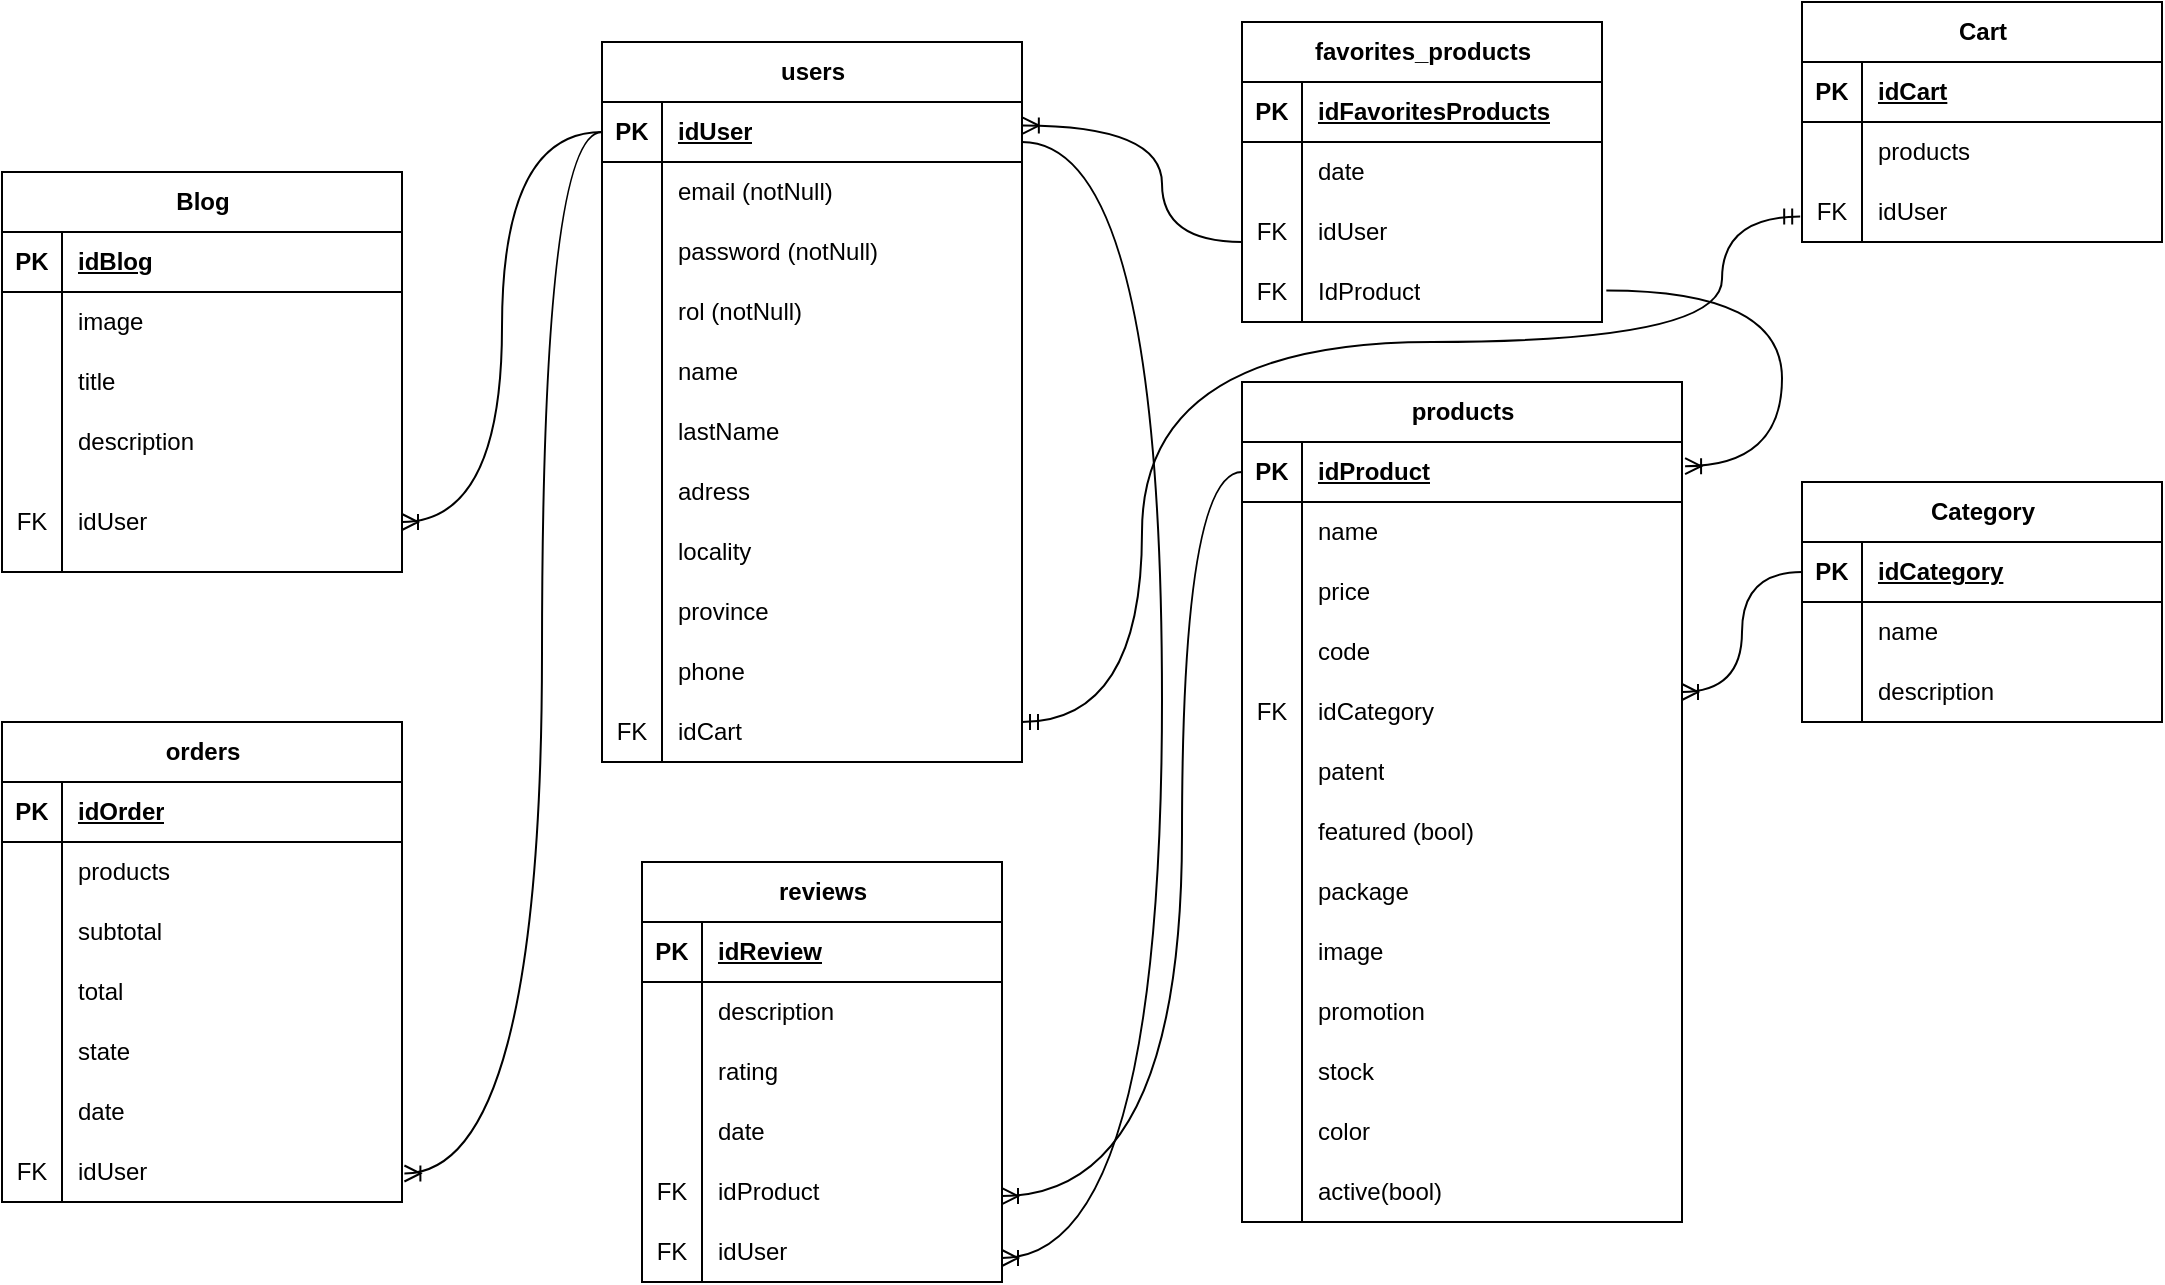 <mxfile version="21.2.8" type="device">
  <diagram id="R2lEEEUBdFMjLlhIrx00" name="Page-1">
    <mxGraphModel dx="2375" dy="655" grid="0" gridSize="10" guides="1" tooltips="1" connect="0" arrows="1" fold="1" page="0" pageScale="1" pageWidth="850" pageHeight="1100" math="0" shadow="0" extFonts="Permanent Marker^https://fonts.googleapis.com/css?family=Permanent+Marker">
      <root>
        <mxCell id="0" />
        <mxCell id="1" parent="0" />
        <mxCell id="l7AukO2hmc3DWArI1GRd-1" value="products" style="shape=table;startSize=30;container=1;collapsible=1;childLayout=tableLayout;fixedRows=1;rowLines=0;fontStyle=1;align=center;resizeLast=1;html=1;" parent="1" vertex="1">
          <mxGeometry x="-200" y="250" width="220" height="420" as="geometry" />
        </mxCell>
        <mxCell id="l7AukO2hmc3DWArI1GRd-2" value="" style="shape=tableRow;horizontal=0;startSize=0;swimlaneHead=0;swimlaneBody=0;fillColor=none;collapsible=0;dropTarget=0;points=[[0,0.5],[1,0.5]];portConstraint=eastwest;top=0;left=0;right=0;bottom=1;" parent="l7AukO2hmc3DWArI1GRd-1" vertex="1">
          <mxGeometry y="30" width="220" height="30" as="geometry" />
        </mxCell>
        <mxCell id="l7AukO2hmc3DWArI1GRd-3" value="PK" style="shape=partialRectangle;connectable=0;fillColor=none;top=0;left=0;bottom=0;right=0;fontStyle=1;overflow=hidden;whiteSpace=wrap;html=1;" parent="l7AukO2hmc3DWArI1GRd-2" vertex="1">
          <mxGeometry width="30" height="30" as="geometry">
            <mxRectangle width="30" height="30" as="alternateBounds" />
          </mxGeometry>
        </mxCell>
        <mxCell id="l7AukO2hmc3DWArI1GRd-4" value="idProduct" style="shape=partialRectangle;connectable=0;fillColor=none;top=0;left=0;bottom=0;right=0;align=left;spacingLeft=6;fontStyle=5;overflow=hidden;whiteSpace=wrap;html=1;" parent="l7AukO2hmc3DWArI1GRd-2" vertex="1">
          <mxGeometry x="30" width="190" height="30" as="geometry">
            <mxRectangle width="190" height="30" as="alternateBounds" />
          </mxGeometry>
        </mxCell>
        <mxCell id="l7AukO2hmc3DWArI1GRd-5" value="" style="shape=tableRow;horizontal=0;startSize=0;swimlaneHead=0;swimlaneBody=0;fillColor=none;collapsible=0;dropTarget=0;points=[[0,0.5],[1,0.5]];portConstraint=eastwest;top=0;left=0;right=0;bottom=0;" parent="l7AukO2hmc3DWArI1GRd-1" vertex="1">
          <mxGeometry y="60" width="220" height="30" as="geometry" />
        </mxCell>
        <mxCell id="l7AukO2hmc3DWArI1GRd-6" value="" style="shape=partialRectangle;connectable=0;fillColor=none;top=0;left=0;bottom=0;right=0;editable=1;overflow=hidden;whiteSpace=wrap;html=1;" parent="l7AukO2hmc3DWArI1GRd-5" vertex="1">
          <mxGeometry width="30" height="30" as="geometry">
            <mxRectangle width="30" height="30" as="alternateBounds" />
          </mxGeometry>
        </mxCell>
        <mxCell id="l7AukO2hmc3DWArI1GRd-7" value="name" style="shape=partialRectangle;connectable=0;fillColor=none;top=0;left=0;bottom=0;right=0;align=left;spacingLeft=6;overflow=hidden;whiteSpace=wrap;html=1;" parent="l7AukO2hmc3DWArI1GRd-5" vertex="1">
          <mxGeometry x="30" width="190" height="30" as="geometry">
            <mxRectangle width="190" height="30" as="alternateBounds" />
          </mxGeometry>
        </mxCell>
        <mxCell id="l7AukO2hmc3DWArI1GRd-8" value="" style="shape=tableRow;horizontal=0;startSize=0;swimlaneHead=0;swimlaneBody=0;fillColor=none;collapsible=0;dropTarget=0;points=[[0,0.5],[1,0.5]];portConstraint=eastwest;top=0;left=0;right=0;bottom=0;" parent="l7AukO2hmc3DWArI1GRd-1" vertex="1">
          <mxGeometry y="90" width="220" height="30" as="geometry" />
        </mxCell>
        <mxCell id="l7AukO2hmc3DWArI1GRd-9" value="" style="shape=partialRectangle;connectable=0;fillColor=none;top=0;left=0;bottom=0;right=0;editable=1;overflow=hidden;whiteSpace=wrap;html=1;" parent="l7AukO2hmc3DWArI1GRd-8" vertex="1">
          <mxGeometry width="30" height="30" as="geometry">
            <mxRectangle width="30" height="30" as="alternateBounds" />
          </mxGeometry>
        </mxCell>
        <mxCell id="l7AukO2hmc3DWArI1GRd-10" value="price" style="shape=partialRectangle;connectable=0;fillColor=none;top=0;left=0;bottom=0;right=0;align=left;spacingLeft=6;overflow=hidden;whiteSpace=wrap;html=1;" parent="l7AukO2hmc3DWArI1GRd-8" vertex="1">
          <mxGeometry x="30" width="190" height="30" as="geometry">
            <mxRectangle width="190" height="30" as="alternateBounds" />
          </mxGeometry>
        </mxCell>
        <mxCell id="l7AukO2hmc3DWArI1GRd-11" value="" style="shape=tableRow;horizontal=0;startSize=0;swimlaneHead=0;swimlaneBody=0;fillColor=none;collapsible=0;dropTarget=0;points=[[0,0.5],[1,0.5]];portConstraint=eastwest;top=0;left=0;right=0;bottom=0;" parent="l7AukO2hmc3DWArI1GRd-1" vertex="1">
          <mxGeometry y="120" width="220" height="30" as="geometry" />
        </mxCell>
        <mxCell id="l7AukO2hmc3DWArI1GRd-12" value="" style="shape=partialRectangle;connectable=0;fillColor=none;top=0;left=0;bottom=0;right=0;editable=1;overflow=hidden;whiteSpace=wrap;html=1;" parent="l7AukO2hmc3DWArI1GRd-11" vertex="1">
          <mxGeometry width="30" height="30" as="geometry">
            <mxRectangle width="30" height="30" as="alternateBounds" />
          </mxGeometry>
        </mxCell>
        <mxCell id="l7AukO2hmc3DWArI1GRd-13" value="code" style="shape=partialRectangle;connectable=0;fillColor=none;top=0;left=0;bottom=0;right=0;align=left;spacingLeft=6;overflow=hidden;whiteSpace=wrap;html=1;" parent="l7AukO2hmc3DWArI1GRd-11" vertex="1">
          <mxGeometry x="30" width="190" height="30" as="geometry">
            <mxRectangle width="190" height="30" as="alternateBounds" />
          </mxGeometry>
        </mxCell>
        <mxCell id="l7AukO2hmc3DWArI1GRd-27" value="" style="shape=tableRow;horizontal=0;startSize=0;swimlaneHead=0;swimlaneBody=0;fillColor=none;collapsible=0;dropTarget=0;points=[[0,0.5],[1,0.5]];portConstraint=eastwest;top=0;left=0;right=0;bottom=0;" parent="l7AukO2hmc3DWArI1GRd-1" vertex="1">
          <mxGeometry y="150" width="220" height="30" as="geometry" />
        </mxCell>
        <mxCell id="l7AukO2hmc3DWArI1GRd-28" value="FK" style="shape=partialRectangle;connectable=0;fillColor=none;top=0;left=0;bottom=0;right=0;editable=1;overflow=hidden;whiteSpace=wrap;html=1;" parent="l7AukO2hmc3DWArI1GRd-27" vertex="1">
          <mxGeometry width="30" height="30" as="geometry">
            <mxRectangle width="30" height="30" as="alternateBounds" />
          </mxGeometry>
        </mxCell>
        <mxCell id="l7AukO2hmc3DWArI1GRd-29" value="idCategory" style="shape=partialRectangle;connectable=0;fillColor=none;top=0;left=0;bottom=0;right=0;align=left;spacingLeft=6;overflow=hidden;whiteSpace=wrap;html=1;" parent="l7AukO2hmc3DWArI1GRd-27" vertex="1">
          <mxGeometry x="30" width="190" height="30" as="geometry">
            <mxRectangle width="190" height="30" as="alternateBounds" />
          </mxGeometry>
        </mxCell>
        <mxCell id="l7AukO2hmc3DWArI1GRd-30" value="" style="shape=tableRow;horizontal=0;startSize=0;swimlaneHead=0;swimlaneBody=0;fillColor=none;collapsible=0;dropTarget=0;points=[[0,0.5],[1,0.5]];portConstraint=eastwest;top=0;left=0;right=0;bottom=0;" parent="l7AukO2hmc3DWArI1GRd-1" vertex="1">
          <mxGeometry y="180" width="220" height="30" as="geometry" />
        </mxCell>
        <mxCell id="l7AukO2hmc3DWArI1GRd-31" value="" style="shape=partialRectangle;connectable=0;fillColor=none;top=0;left=0;bottom=0;right=0;editable=1;overflow=hidden;whiteSpace=wrap;html=1;" parent="l7AukO2hmc3DWArI1GRd-30" vertex="1">
          <mxGeometry width="30" height="30" as="geometry">
            <mxRectangle width="30" height="30" as="alternateBounds" />
          </mxGeometry>
        </mxCell>
        <mxCell id="l7AukO2hmc3DWArI1GRd-32" value="patent" style="shape=partialRectangle;connectable=0;fillColor=none;top=0;left=0;bottom=0;right=0;align=left;spacingLeft=6;overflow=hidden;whiteSpace=wrap;html=1;" parent="l7AukO2hmc3DWArI1GRd-30" vertex="1">
          <mxGeometry x="30" width="190" height="30" as="geometry">
            <mxRectangle width="190" height="30" as="alternateBounds" />
          </mxGeometry>
        </mxCell>
        <mxCell id="l7AukO2hmc3DWArI1GRd-75" value="" style="shape=tableRow;horizontal=0;startSize=0;swimlaneHead=0;swimlaneBody=0;fillColor=none;collapsible=0;dropTarget=0;points=[[0,0.5],[1,0.5]];portConstraint=eastwest;top=0;left=0;right=0;bottom=0;" parent="l7AukO2hmc3DWArI1GRd-1" vertex="1">
          <mxGeometry y="210" width="220" height="30" as="geometry" />
        </mxCell>
        <mxCell id="l7AukO2hmc3DWArI1GRd-76" value="" style="shape=partialRectangle;connectable=0;fillColor=none;top=0;left=0;bottom=0;right=0;editable=1;overflow=hidden;whiteSpace=wrap;html=1;" parent="l7AukO2hmc3DWArI1GRd-75" vertex="1">
          <mxGeometry width="30" height="30" as="geometry">
            <mxRectangle width="30" height="30" as="alternateBounds" />
          </mxGeometry>
        </mxCell>
        <mxCell id="l7AukO2hmc3DWArI1GRd-77" value="featured (bool)" style="shape=partialRectangle;connectable=0;fillColor=none;top=0;left=0;bottom=0;right=0;align=left;spacingLeft=6;overflow=hidden;whiteSpace=wrap;html=1;" parent="l7AukO2hmc3DWArI1GRd-75" vertex="1">
          <mxGeometry x="30" width="190" height="30" as="geometry">
            <mxRectangle width="190" height="30" as="alternateBounds" />
          </mxGeometry>
        </mxCell>
        <mxCell id="l7AukO2hmc3DWArI1GRd-78" value="" style="shape=tableRow;horizontal=0;startSize=0;swimlaneHead=0;swimlaneBody=0;fillColor=none;collapsible=0;dropTarget=0;points=[[0,0.5],[1,0.5]];portConstraint=eastwest;top=0;left=0;right=0;bottom=0;" parent="l7AukO2hmc3DWArI1GRd-1" vertex="1">
          <mxGeometry y="240" width="220" height="30" as="geometry" />
        </mxCell>
        <mxCell id="l7AukO2hmc3DWArI1GRd-79" value="" style="shape=partialRectangle;connectable=0;fillColor=none;top=0;left=0;bottom=0;right=0;editable=1;overflow=hidden;whiteSpace=wrap;html=1;" parent="l7AukO2hmc3DWArI1GRd-78" vertex="1">
          <mxGeometry width="30" height="30" as="geometry">
            <mxRectangle width="30" height="30" as="alternateBounds" />
          </mxGeometry>
        </mxCell>
        <mxCell id="l7AukO2hmc3DWArI1GRd-80" value="package" style="shape=partialRectangle;connectable=0;fillColor=none;top=0;left=0;bottom=0;right=0;align=left;spacingLeft=6;overflow=hidden;whiteSpace=wrap;html=1;" parent="l7AukO2hmc3DWArI1GRd-78" vertex="1">
          <mxGeometry x="30" width="190" height="30" as="geometry">
            <mxRectangle width="190" height="30" as="alternateBounds" />
          </mxGeometry>
        </mxCell>
        <mxCell id="l7AukO2hmc3DWArI1GRd-81" value="" style="shape=tableRow;horizontal=0;startSize=0;swimlaneHead=0;swimlaneBody=0;fillColor=none;collapsible=0;dropTarget=0;points=[[0,0.5],[1,0.5]];portConstraint=eastwest;top=0;left=0;right=0;bottom=0;" parent="l7AukO2hmc3DWArI1GRd-1" vertex="1">
          <mxGeometry y="270" width="220" height="30" as="geometry" />
        </mxCell>
        <mxCell id="l7AukO2hmc3DWArI1GRd-82" value="" style="shape=partialRectangle;connectable=0;fillColor=none;top=0;left=0;bottom=0;right=0;editable=1;overflow=hidden;whiteSpace=wrap;html=1;" parent="l7AukO2hmc3DWArI1GRd-81" vertex="1">
          <mxGeometry width="30" height="30" as="geometry">
            <mxRectangle width="30" height="30" as="alternateBounds" />
          </mxGeometry>
        </mxCell>
        <mxCell id="l7AukO2hmc3DWArI1GRd-83" value="image" style="shape=partialRectangle;connectable=0;fillColor=none;top=0;left=0;bottom=0;right=0;align=left;spacingLeft=6;overflow=hidden;whiteSpace=wrap;html=1;" parent="l7AukO2hmc3DWArI1GRd-81" vertex="1">
          <mxGeometry x="30" width="190" height="30" as="geometry">
            <mxRectangle width="190" height="30" as="alternateBounds" />
          </mxGeometry>
        </mxCell>
        <mxCell id="__cpYwiDBDIL7jEUSUa--1" value="" style="shape=tableRow;horizontal=0;startSize=0;swimlaneHead=0;swimlaneBody=0;fillColor=none;collapsible=0;dropTarget=0;points=[[0,0.5],[1,0.5]];portConstraint=eastwest;top=0;left=0;right=0;bottom=0;" parent="l7AukO2hmc3DWArI1GRd-1" vertex="1">
          <mxGeometry y="300" width="220" height="30" as="geometry" />
        </mxCell>
        <mxCell id="__cpYwiDBDIL7jEUSUa--2" value="" style="shape=partialRectangle;connectable=0;fillColor=none;top=0;left=0;bottom=0;right=0;editable=1;overflow=hidden;whiteSpace=wrap;html=1;" parent="__cpYwiDBDIL7jEUSUa--1" vertex="1">
          <mxGeometry width="30" height="30" as="geometry">
            <mxRectangle width="30" height="30" as="alternateBounds" />
          </mxGeometry>
        </mxCell>
        <mxCell id="__cpYwiDBDIL7jEUSUa--3" value="promotion" style="shape=partialRectangle;connectable=0;fillColor=none;top=0;left=0;bottom=0;right=0;align=left;spacingLeft=6;overflow=hidden;whiteSpace=wrap;html=1;" parent="__cpYwiDBDIL7jEUSUa--1" vertex="1">
          <mxGeometry x="30" width="190" height="30" as="geometry">
            <mxRectangle width="190" height="30" as="alternateBounds" />
          </mxGeometry>
        </mxCell>
        <mxCell id="__cpYwiDBDIL7jEUSUa--32" value="" style="shape=tableRow;horizontal=0;startSize=0;swimlaneHead=0;swimlaneBody=0;fillColor=none;collapsible=0;dropTarget=0;points=[[0,0.5],[1,0.5]];portConstraint=eastwest;top=0;left=0;right=0;bottom=0;" parent="l7AukO2hmc3DWArI1GRd-1" vertex="1">
          <mxGeometry y="330" width="220" height="30" as="geometry" />
        </mxCell>
        <mxCell id="__cpYwiDBDIL7jEUSUa--33" value="" style="shape=partialRectangle;connectable=0;fillColor=none;top=0;left=0;bottom=0;right=0;editable=1;overflow=hidden;whiteSpace=wrap;html=1;" parent="__cpYwiDBDIL7jEUSUa--32" vertex="1">
          <mxGeometry width="30" height="30" as="geometry">
            <mxRectangle width="30" height="30" as="alternateBounds" />
          </mxGeometry>
        </mxCell>
        <mxCell id="__cpYwiDBDIL7jEUSUa--34" value="stock" style="shape=partialRectangle;connectable=0;fillColor=none;top=0;left=0;bottom=0;right=0;align=left;spacingLeft=6;overflow=hidden;whiteSpace=wrap;html=1;" parent="__cpYwiDBDIL7jEUSUa--32" vertex="1">
          <mxGeometry x="30" width="190" height="30" as="geometry">
            <mxRectangle width="190" height="30" as="alternateBounds" />
          </mxGeometry>
        </mxCell>
        <mxCell id="__cpYwiDBDIL7jEUSUa--35" value="" style="shape=tableRow;horizontal=0;startSize=0;swimlaneHead=0;swimlaneBody=0;fillColor=none;collapsible=0;dropTarget=0;points=[[0,0.5],[1,0.5]];portConstraint=eastwest;top=0;left=0;right=0;bottom=0;" parent="l7AukO2hmc3DWArI1GRd-1" vertex="1">
          <mxGeometry y="360" width="220" height="30" as="geometry" />
        </mxCell>
        <mxCell id="__cpYwiDBDIL7jEUSUa--36" value="" style="shape=partialRectangle;connectable=0;fillColor=none;top=0;left=0;bottom=0;right=0;editable=1;overflow=hidden;whiteSpace=wrap;html=1;" parent="__cpYwiDBDIL7jEUSUa--35" vertex="1">
          <mxGeometry width="30" height="30" as="geometry">
            <mxRectangle width="30" height="30" as="alternateBounds" />
          </mxGeometry>
        </mxCell>
        <mxCell id="__cpYwiDBDIL7jEUSUa--37" value="color" style="shape=partialRectangle;connectable=0;fillColor=none;top=0;left=0;bottom=0;right=0;align=left;spacingLeft=6;overflow=hidden;whiteSpace=wrap;html=1;" parent="__cpYwiDBDIL7jEUSUa--35" vertex="1">
          <mxGeometry x="30" width="190" height="30" as="geometry">
            <mxRectangle width="190" height="30" as="alternateBounds" />
          </mxGeometry>
        </mxCell>
        <mxCell id="__cpYwiDBDIL7jEUSUa--78" value="" style="shape=tableRow;horizontal=0;startSize=0;swimlaneHead=0;swimlaneBody=0;fillColor=none;collapsible=0;dropTarget=0;points=[[0,0.5],[1,0.5]];portConstraint=eastwest;top=0;left=0;right=0;bottom=0;" parent="l7AukO2hmc3DWArI1GRd-1" vertex="1">
          <mxGeometry y="390" width="220" height="30" as="geometry" />
        </mxCell>
        <mxCell id="__cpYwiDBDIL7jEUSUa--79" value="" style="shape=partialRectangle;connectable=0;fillColor=none;top=0;left=0;bottom=0;right=0;editable=1;overflow=hidden;whiteSpace=wrap;html=1;" parent="__cpYwiDBDIL7jEUSUa--78" vertex="1">
          <mxGeometry width="30" height="30" as="geometry">
            <mxRectangle width="30" height="30" as="alternateBounds" />
          </mxGeometry>
        </mxCell>
        <mxCell id="__cpYwiDBDIL7jEUSUa--80" value="active(bool)" style="shape=partialRectangle;connectable=0;fillColor=none;top=0;left=0;bottom=0;right=0;align=left;spacingLeft=6;overflow=hidden;whiteSpace=wrap;html=1;" parent="__cpYwiDBDIL7jEUSUa--78" vertex="1">
          <mxGeometry x="30" width="190" height="30" as="geometry">
            <mxRectangle width="190" height="30" as="alternateBounds" />
          </mxGeometry>
        </mxCell>
        <mxCell id="l7AukO2hmc3DWArI1GRd-33" value="users" style="shape=table;startSize=30;container=1;collapsible=1;childLayout=tableLayout;fixedRows=1;rowLines=0;fontStyle=1;align=center;resizeLast=1;html=1;" parent="1" vertex="1">
          <mxGeometry x="-520" y="80" width="210" height="360" as="geometry" />
        </mxCell>
        <mxCell id="l7AukO2hmc3DWArI1GRd-34" value="" style="shape=tableRow;horizontal=0;startSize=0;swimlaneHead=0;swimlaneBody=0;fillColor=none;collapsible=0;dropTarget=0;points=[[0,0.5],[1,0.5]];portConstraint=eastwest;top=0;left=0;right=0;bottom=1;" parent="l7AukO2hmc3DWArI1GRd-33" vertex="1">
          <mxGeometry y="30" width="210" height="30" as="geometry" />
        </mxCell>
        <mxCell id="l7AukO2hmc3DWArI1GRd-35" value="PK" style="shape=partialRectangle;connectable=0;fillColor=none;top=0;left=0;bottom=0;right=0;fontStyle=1;overflow=hidden;whiteSpace=wrap;html=1;" parent="l7AukO2hmc3DWArI1GRd-34" vertex="1">
          <mxGeometry width="30" height="30" as="geometry">
            <mxRectangle width="30" height="30" as="alternateBounds" />
          </mxGeometry>
        </mxCell>
        <mxCell id="l7AukO2hmc3DWArI1GRd-36" value="idUser" style="shape=partialRectangle;connectable=0;fillColor=none;top=0;left=0;bottom=0;right=0;align=left;spacingLeft=6;fontStyle=5;overflow=hidden;whiteSpace=wrap;html=1;" parent="l7AukO2hmc3DWArI1GRd-34" vertex="1">
          <mxGeometry x="30" width="180" height="30" as="geometry">
            <mxRectangle width="180" height="30" as="alternateBounds" />
          </mxGeometry>
        </mxCell>
        <mxCell id="l7AukO2hmc3DWArI1GRd-37" value="" style="shape=tableRow;horizontal=0;startSize=0;swimlaneHead=0;swimlaneBody=0;fillColor=none;collapsible=0;dropTarget=0;points=[[0,0.5],[1,0.5]];portConstraint=eastwest;top=0;left=0;right=0;bottom=0;" parent="l7AukO2hmc3DWArI1GRd-33" vertex="1">
          <mxGeometry y="60" width="210" height="30" as="geometry" />
        </mxCell>
        <mxCell id="l7AukO2hmc3DWArI1GRd-38" value="" style="shape=partialRectangle;connectable=0;fillColor=none;top=0;left=0;bottom=0;right=0;editable=1;overflow=hidden;whiteSpace=wrap;html=1;" parent="l7AukO2hmc3DWArI1GRd-37" vertex="1">
          <mxGeometry width="30" height="30" as="geometry">
            <mxRectangle width="30" height="30" as="alternateBounds" />
          </mxGeometry>
        </mxCell>
        <mxCell id="l7AukO2hmc3DWArI1GRd-39" value="email (notNull)" style="shape=partialRectangle;connectable=0;fillColor=none;top=0;left=0;bottom=0;right=0;align=left;spacingLeft=6;overflow=hidden;whiteSpace=wrap;html=1;" parent="l7AukO2hmc3DWArI1GRd-37" vertex="1">
          <mxGeometry x="30" width="180" height="30" as="geometry">
            <mxRectangle width="180" height="30" as="alternateBounds" />
          </mxGeometry>
        </mxCell>
        <mxCell id="l7AukO2hmc3DWArI1GRd-40" value="" style="shape=tableRow;horizontal=0;startSize=0;swimlaneHead=0;swimlaneBody=0;fillColor=none;collapsible=0;dropTarget=0;points=[[0,0.5],[1,0.5]];portConstraint=eastwest;top=0;left=0;right=0;bottom=0;" parent="l7AukO2hmc3DWArI1GRd-33" vertex="1">
          <mxGeometry y="90" width="210" height="30" as="geometry" />
        </mxCell>
        <mxCell id="l7AukO2hmc3DWArI1GRd-41" value="" style="shape=partialRectangle;connectable=0;fillColor=none;top=0;left=0;bottom=0;right=0;editable=1;overflow=hidden;whiteSpace=wrap;html=1;" parent="l7AukO2hmc3DWArI1GRd-40" vertex="1">
          <mxGeometry width="30" height="30" as="geometry">
            <mxRectangle width="30" height="30" as="alternateBounds" />
          </mxGeometry>
        </mxCell>
        <mxCell id="l7AukO2hmc3DWArI1GRd-42" value="password (notNull)" style="shape=partialRectangle;connectable=0;fillColor=none;top=0;left=0;bottom=0;right=0;align=left;spacingLeft=6;overflow=hidden;whiteSpace=wrap;html=1;" parent="l7AukO2hmc3DWArI1GRd-40" vertex="1">
          <mxGeometry x="30" width="180" height="30" as="geometry">
            <mxRectangle width="180" height="30" as="alternateBounds" />
          </mxGeometry>
        </mxCell>
        <mxCell id="l7AukO2hmc3DWArI1GRd-43" value="" style="shape=tableRow;horizontal=0;startSize=0;swimlaneHead=0;swimlaneBody=0;fillColor=none;collapsible=0;dropTarget=0;points=[[0,0.5],[1,0.5]];portConstraint=eastwest;top=0;left=0;right=0;bottom=0;" parent="l7AukO2hmc3DWArI1GRd-33" vertex="1">
          <mxGeometry y="120" width="210" height="30" as="geometry" />
        </mxCell>
        <mxCell id="l7AukO2hmc3DWArI1GRd-44" value="" style="shape=partialRectangle;connectable=0;fillColor=none;top=0;left=0;bottom=0;right=0;editable=1;overflow=hidden;whiteSpace=wrap;html=1;" parent="l7AukO2hmc3DWArI1GRd-43" vertex="1">
          <mxGeometry width="30" height="30" as="geometry">
            <mxRectangle width="30" height="30" as="alternateBounds" />
          </mxGeometry>
        </mxCell>
        <mxCell id="l7AukO2hmc3DWArI1GRd-45" value="rol (notNull)" style="shape=partialRectangle;connectable=0;fillColor=none;top=0;left=0;bottom=0;right=0;align=left;spacingLeft=6;overflow=hidden;whiteSpace=wrap;html=1;" parent="l7AukO2hmc3DWArI1GRd-43" vertex="1">
          <mxGeometry x="30" width="180" height="30" as="geometry">
            <mxRectangle width="180" height="30" as="alternateBounds" />
          </mxGeometry>
        </mxCell>
        <mxCell id="SijIeiXXC8a-HPH88K1i-1" value="" style="shape=tableRow;horizontal=0;startSize=0;swimlaneHead=0;swimlaneBody=0;fillColor=none;collapsible=0;dropTarget=0;points=[[0,0.5],[1,0.5]];portConstraint=eastwest;top=0;left=0;right=0;bottom=0;" parent="l7AukO2hmc3DWArI1GRd-33" vertex="1">
          <mxGeometry y="150" width="210" height="30" as="geometry" />
        </mxCell>
        <mxCell id="SijIeiXXC8a-HPH88K1i-2" value="" style="shape=partialRectangle;connectable=0;fillColor=none;top=0;left=0;bottom=0;right=0;editable=1;overflow=hidden;whiteSpace=wrap;html=1;" parent="SijIeiXXC8a-HPH88K1i-1" vertex="1">
          <mxGeometry width="30" height="30" as="geometry">
            <mxRectangle width="30" height="30" as="alternateBounds" />
          </mxGeometry>
        </mxCell>
        <mxCell id="SijIeiXXC8a-HPH88K1i-3" value="name" style="shape=partialRectangle;connectable=0;fillColor=none;top=0;left=0;bottom=0;right=0;align=left;spacingLeft=6;overflow=hidden;whiteSpace=wrap;html=1;" parent="SijIeiXXC8a-HPH88K1i-1" vertex="1">
          <mxGeometry x="30" width="180" height="30" as="geometry">
            <mxRectangle width="180" height="30" as="alternateBounds" />
          </mxGeometry>
        </mxCell>
        <mxCell id="SijIeiXXC8a-HPH88K1i-4" value="" style="shape=tableRow;horizontal=0;startSize=0;swimlaneHead=0;swimlaneBody=0;fillColor=none;collapsible=0;dropTarget=0;points=[[0,0.5],[1,0.5]];portConstraint=eastwest;top=0;left=0;right=0;bottom=0;" parent="l7AukO2hmc3DWArI1GRd-33" vertex="1">
          <mxGeometry y="180" width="210" height="30" as="geometry" />
        </mxCell>
        <mxCell id="SijIeiXXC8a-HPH88K1i-5" value="" style="shape=partialRectangle;connectable=0;fillColor=none;top=0;left=0;bottom=0;right=0;editable=1;overflow=hidden;whiteSpace=wrap;html=1;" parent="SijIeiXXC8a-HPH88K1i-4" vertex="1">
          <mxGeometry width="30" height="30" as="geometry">
            <mxRectangle width="30" height="30" as="alternateBounds" />
          </mxGeometry>
        </mxCell>
        <mxCell id="SijIeiXXC8a-HPH88K1i-6" value="lastName" style="shape=partialRectangle;connectable=0;fillColor=none;top=0;left=0;bottom=0;right=0;align=left;spacingLeft=6;overflow=hidden;whiteSpace=wrap;html=1;" parent="SijIeiXXC8a-HPH88K1i-4" vertex="1">
          <mxGeometry x="30" width="180" height="30" as="geometry">
            <mxRectangle width="180" height="30" as="alternateBounds" />
          </mxGeometry>
        </mxCell>
        <mxCell id="SijIeiXXC8a-HPH88K1i-26" value="" style="shape=tableRow;horizontal=0;startSize=0;swimlaneHead=0;swimlaneBody=0;fillColor=none;collapsible=0;dropTarget=0;points=[[0,0.5],[1,0.5]];portConstraint=eastwest;top=0;left=0;right=0;bottom=0;" parent="l7AukO2hmc3DWArI1GRd-33" vertex="1">
          <mxGeometry y="210" width="210" height="30" as="geometry" />
        </mxCell>
        <mxCell id="SijIeiXXC8a-HPH88K1i-27" value="" style="shape=partialRectangle;connectable=0;fillColor=none;top=0;left=0;bottom=0;right=0;editable=1;overflow=hidden;whiteSpace=wrap;html=1;" parent="SijIeiXXC8a-HPH88K1i-26" vertex="1">
          <mxGeometry width="30" height="30" as="geometry">
            <mxRectangle width="30" height="30" as="alternateBounds" />
          </mxGeometry>
        </mxCell>
        <mxCell id="SijIeiXXC8a-HPH88K1i-28" value="adress" style="shape=partialRectangle;connectable=0;fillColor=none;top=0;left=0;bottom=0;right=0;align=left;spacingLeft=6;overflow=hidden;whiteSpace=wrap;html=1;" parent="SijIeiXXC8a-HPH88K1i-26" vertex="1">
          <mxGeometry x="30" width="180" height="30" as="geometry">
            <mxRectangle width="180" height="30" as="alternateBounds" />
          </mxGeometry>
        </mxCell>
        <mxCell id="SijIeiXXC8a-HPH88K1i-29" value="" style="shape=tableRow;horizontal=0;startSize=0;swimlaneHead=0;swimlaneBody=0;fillColor=none;collapsible=0;dropTarget=0;points=[[0,0.5],[1,0.5]];portConstraint=eastwest;top=0;left=0;right=0;bottom=0;" parent="l7AukO2hmc3DWArI1GRd-33" vertex="1">
          <mxGeometry y="240" width="210" height="30" as="geometry" />
        </mxCell>
        <mxCell id="SijIeiXXC8a-HPH88K1i-30" value="" style="shape=partialRectangle;connectable=0;fillColor=none;top=0;left=0;bottom=0;right=0;editable=1;overflow=hidden;whiteSpace=wrap;html=1;" parent="SijIeiXXC8a-HPH88K1i-29" vertex="1">
          <mxGeometry width="30" height="30" as="geometry">
            <mxRectangle width="30" height="30" as="alternateBounds" />
          </mxGeometry>
        </mxCell>
        <mxCell id="SijIeiXXC8a-HPH88K1i-31" value="locality" style="shape=partialRectangle;connectable=0;fillColor=none;top=0;left=0;bottom=0;right=0;align=left;spacingLeft=6;overflow=hidden;whiteSpace=wrap;html=1;" parent="SijIeiXXC8a-HPH88K1i-29" vertex="1">
          <mxGeometry x="30" width="180" height="30" as="geometry">
            <mxRectangle width="180" height="30" as="alternateBounds" />
          </mxGeometry>
        </mxCell>
        <mxCell id="SijIeiXXC8a-HPH88K1i-53" value="" style="shape=tableRow;horizontal=0;startSize=0;swimlaneHead=0;swimlaneBody=0;fillColor=none;collapsible=0;dropTarget=0;points=[[0,0.5],[1,0.5]];portConstraint=eastwest;top=0;left=0;right=0;bottom=0;" parent="l7AukO2hmc3DWArI1GRd-33" vertex="1">
          <mxGeometry y="270" width="210" height="30" as="geometry" />
        </mxCell>
        <mxCell id="SijIeiXXC8a-HPH88K1i-54" value="" style="shape=partialRectangle;connectable=0;fillColor=none;top=0;left=0;bottom=0;right=0;editable=1;overflow=hidden;whiteSpace=wrap;html=1;" parent="SijIeiXXC8a-HPH88K1i-53" vertex="1">
          <mxGeometry width="30" height="30" as="geometry">
            <mxRectangle width="30" height="30" as="alternateBounds" />
          </mxGeometry>
        </mxCell>
        <mxCell id="SijIeiXXC8a-HPH88K1i-55" value="province" style="shape=partialRectangle;connectable=0;fillColor=none;top=0;left=0;bottom=0;right=0;align=left;spacingLeft=6;overflow=hidden;whiteSpace=wrap;html=1;" parent="SijIeiXXC8a-HPH88K1i-53" vertex="1">
          <mxGeometry x="30" width="180" height="30" as="geometry">
            <mxRectangle width="180" height="30" as="alternateBounds" />
          </mxGeometry>
        </mxCell>
        <mxCell id="SijIeiXXC8a-HPH88K1i-56" value="" style="shape=tableRow;horizontal=0;startSize=0;swimlaneHead=0;swimlaneBody=0;fillColor=none;collapsible=0;dropTarget=0;points=[[0,0.5],[1,0.5]];portConstraint=eastwest;top=0;left=0;right=0;bottom=0;" parent="l7AukO2hmc3DWArI1GRd-33" vertex="1">
          <mxGeometry y="300" width="210" height="30" as="geometry" />
        </mxCell>
        <mxCell id="SijIeiXXC8a-HPH88K1i-57" value="" style="shape=partialRectangle;connectable=0;fillColor=none;top=0;left=0;bottom=0;right=0;editable=1;overflow=hidden;whiteSpace=wrap;html=1;" parent="SijIeiXXC8a-HPH88K1i-56" vertex="1">
          <mxGeometry width="30" height="30" as="geometry">
            <mxRectangle width="30" height="30" as="alternateBounds" />
          </mxGeometry>
        </mxCell>
        <mxCell id="SijIeiXXC8a-HPH88K1i-58" value="phone" style="shape=partialRectangle;connectable=0;fillColor=none;top=0;left=0;bottom=0;right=0;align=left;spacingLeft=6;overflow=hidden;whiteSpace=wrap;html=1;" parent="SijIeiXXC8a-HPH88K1i-56" vertex="1">
          <mxGeometry x="30" width="180" height="30" as="geometry">
            <mxRectangle width="180" height="30" as="alternateBounds" />
          </mxGeometry>
        </mxCell>
        <mxCell id="QlhWREEPRnd1zQnITJeM-90" value="" style="shape=tableRow;horizontal=0;startSize=0;swimlaneHead=0;swimlaneBody=0;fillColor=none;collapsible=0;dropTarget=0;points=[[0,0.5],[1,0.5]];portConstraint=eastwest;top=0;left=0;right=0;bottom=0;" vertex="1" parent="l7AukO2hmc3DWArI1GRd-33">
          <mxGeometry y="330" width="210" height="30" as="geometry" />
        </mxCell>
        <mxCell id="QlhWREEPRnd1zQnITJeM-91" value="FK" style="shape=partialRectangle;connectable=0;fillColor=none;top=0;left=0;bottom=0;right=0;editable=1;overflow=hidden;whiteSpace=wrap;html=1;" vertex="1" parent="QlhWREEPRnd1zQnITJeM-90">
          <mxGeometry width="30" height="30" as="geometry">
            <mxRectangle width="30" height="30" as="alternateBounds" />
          </mxGeometry>
        </mxCell>
        <mxCell id="QlhWREEPRnd1zQnITJeM-92" value="idCart" style="shape=partialRectangle;connectable=0;fillColor=none;top=0;left=0;bottom=0;right=0;align=left;spacingLeft=6;overflow=hidden;whiteSpace=wrap;html=1;" vertex="1" parent="QlhWREEPRnd1zQnITJeM-90">
          <mxGeometry x="30" width="180" height="30" as="geometry">
            <mxRectangle width="180" height="30" as="alternateBounds" />
          </mxGeometry>
        </mxCell>
        <mxCell id="l7AukO2hmc3DWArI1GRd-59" value="favorites_products" style="shape=table;startSize=30;container=1;collapsible=1;childLayout=tableLayout;fixedRows=1;rowLines=0;fontStyle=1;align=center;resizeLast=1;html=1;" parent="1" vertex="1">
          <mxGeometry x="-200" y="70" width="180.0" height="150" as="geometry" />
        </mxCell>
        <mxCell id="l7AukO2hmc3DWArI1GRd-60" value="" style="shape=tableRow;horizontal=0;startSize=0;swimlaneHead=0;swimlaneBody=0;fillColor=none;collapsible=0;dropTarget=0;points=[[0,0.5],[1,0.5]];portConstraint=eastwest;top=0;left=0;right=0;bottom=1;" parent="l7AukO2hmc3DWArI1GRd-59" vertex="1">
          <mxGeometry y="30" width="180.0" height="30" as="geometry" />
        </mxCell>
        <mxCell id="l7AukO2hmc3DWArI1GRd-61" value="PK" style="shape=partialRectangle;connectable=0;fillColor=none;top=0;left=0;bottom=0;right=0;fontStyle=1;overflow=hidden;whiteSpace=wrap;html=1;" parent="l7AukO2hmc3DWArI1GRd-60" vertex="1">
          <mxGeometry width="30" height="30" as="geometry">
            <mxRectangle width="30" height="30" as="alternateBounds" />
          </mxGeometry>
        </mxCell>
        <mxCell id="l7AukO2hmc3DWArI1GRd-62" value="idFavoritesProducts" style="shape=partialRectangle;connectable=0;fillColor=none;top=0;left=0;bottom=0;right=0;align=left;spacingLeft=6;fontStyle=5;overflow=hidden;whiteSpace=wrap;html=1;" parent="l7AukO2hmc3DWArI1GRd-60" vertex="1">
          <mxGeometry x="30" width="150.0" height="30" as="geometry">
            <mxRectangle width="150.0" height="30" as="alternateBounds" />
          </mxGeometry>
        </mxCell>
        <mxCell id="l7AukO2hmc3DWArI1GRd-63" value="" style="shape=tableRow;horizontal=0;startSize=0;swimlaneHead=0;swimlaneBody=0;fillColor=none;collapsible=0;dropTarget=0;points=[[0,0.5],[1,0.5]];portConstraint=eastwest;top=0;left=0;right=0;bottom=0;" parent="l7AukO2hmc3DWArI1GRd-59" vertex="1">
          <mxGeometry y="60" width="180.0" height="30" as="geometry" />
        </mxCell>
        <mxCell id="l7AukO2hmc3DWArI1GRd-64" value="" style="shape=partialRectangle;connectable=0;fillColor=none;top=0;left=0;bottom=0;right=0;editable=1;overflow=hidden;whiteSpace=wrap;html=1;" parent="l7AukO2hmc3DWArI1GRd-63" vertex="1">
          <mxGeometry width="30" height="30" as="geometry">
            <mxRectangle width="30" height="30" as="alternateBounds" />
          </mxGeometry>
        </mxCell>
        <mxCell id="l7AukO2hmc3DWArI1GRd-65" value="date" style="shape=partialRectangle;connectable=0;fillColor=none;top=0;left=0;bottom=0;right=0;align=left;spacingLeft=6;overflow=hidden;whiteSpace=wrap;html=1;" parent="l7AukO2hmc3DWArI1GRd-63" vertex="1">
          <mxGeometry x="30" width="150.0" height="30" as="geometry">
            <mxRectangle width="150.0" height="30" as="alternateBounds" />
          </mxGeometry>
        </mxCell>
        <mxCell id="l7AukO2hmc3DWArI1GRd-66" value="" style="shape=tableRow;horizontal=0;startSize=0;swimlaneHead=0;swimlaneBody=0;fillColor=none;collapsible=0;dropTarget=0;points=[[0,0.5],[1,0.5]];portConstraint=eastwest;top=0;left=0;right=0;bottom=0;" parent="l7AukO2hmc3DWArI1GRd-59" vertex="1">
          <mxGeometry y="90" width="180.0" height="30" as="geometry" />
        </mxCell>
        <mxCell id="l7AukO2hmc3DWArI1GRd-67" value="FK" style="shape=partialRectangle;connectable=0;fillColor=none;top=0;left=0;bottom=0;right=0;editable=1;overflow=hidden;whiteSpace=wrap;html=1;" parent="l7AukO2hmc3DWArI1GRd-66" vertex="1">
          <mxGeometry width="30" height="30" as="geometry">
            <mxRectangle width="30" height="30" as="alternateBounds" />
          </mxGeometry>
        </mxCell>
        <mxCell id="l7AukO2hmc3DWArI1GRd-68" value="idUser" style="shape=partialRectangle;connectable=0;fillColor=none;top=0;left=0;bottom=0;right=0;align=left;spacingLeft=6;overflow=hidden;whiteSpace=wrap;html=1;" parent="l7AukO2hmc3DWArI1GRd-66" vertex="1">
          <mxGeometry x="30" width="150.0" height="30" as="geometry">
            <mxRectangle width="150.0" height="30" as="alternateBounds" />
          </mxGeometry>
        </mxCell>
        <mxCell id="l7AukO2hmc3DWArI1GRd-69" value="" style="shape=tableRow;horizontal=0;startSize=0;swimlaneHead=0;swimlaneBody=0;fillColor=none;collapsible=0;dropTarget=0;points=[[0,0.5],[1,0.5]];portConstraint=eastwest;top=0;left=0;right=0;bottom=0;" parent="l7AukO2hmc3DWArI1GRd-59" vertex="1">
          <mxGeometry y="120" width="180.0" height="30" as="geometry" />
        </mxCell>
        <mxCell id="l7AukO2hmc3DWArI1GRd-70" value="FK" style="shape=partialRectangle;connectable=0;fillColor=none;top=0;left=0;bottom=0;right=0;editable=1;overflow=hidden;whiteSpace=wrap;html=1;" parent="l7AukO2hmc3DWArI1GRd-69" vertex="1">
          <mxGeometry width="30" height="30" as="geometry">
            <mxRectangle width="30" height="30" as="alternateBounds" />
          </mxGeometry>
        </mxCell>
        <mxCell id="l7AukO2hmc3DWArI1GRd-71" value="IdProduct" style="shape=partialRectangle;connectable=0;fillColor=none;top=0;left=0;bottom=0;right=0;align=left;spacingLeft=6;overflow=hidden;whiteSpace=wrap;html=1;" parent="l7AukO2hmc3DWArI1GRd-69" vertex="1">
          <mxGeometry x="30" width="150.0" height="30" as="geometry">
            <mxRectangle width="150.0" height="30" as="alternateBounds" />
          </mxGeometry>
        </mxCell>
        <mxCell id="l7AukO2hmc3DWArI1GRd-99" value="orders" style="shape=table;startSize=30;container=1;collapsible=1;childLayout=tableLayout;fixedRows=1;rowLines=0;fontStyle=1;align=center;resizeLast=1;html=1;" parent="1" vertex="1">
          <mxGeometry x="-820" y="420" width="200" height="240" as="geometry" />
        </mxCell>
        <mxCell id="l7AukO2hmc3DWArI1GRd-100" value="" style="shape=tableRow;horizontal=0;startSize=0;swimlaneHead=0;swimlaneBody=0;fillColor=none;collapsible=0;dropTarget=0;points=[[0,0.5],[1,0.5]];portConstraint=eastwest;top=0;left=0;right=0;bottom=1;" parent="l7AukO2hmc3DWArI1GRd-99" vertex="1">
          <mxGeometry y="30" width="200" height="30" as="geometry" />
        </mxCell>
        <mxCell id="l7AukO2hmc3DWArI1GRd-101" value="PK" style="shape=partialRectangle;connectable=0;fillColor=none;top=0;left=0;bottom=0;right=0;fontStyle=1;overflow=hidden;whiteSpace=wrap;html=1;" parent="l7AukO2hmc3DWArI1GRd-100" vertex="1">
          <mxGeometry width="30" height="30" as="geometry">
            <mxRectangle width="30" height="30" as="alternateBounds" />
          </mxGeometry>
        </mxCell>
        <mxCell id="l7AukO2hmc3DWArI1GRd-102" value="idOrder" style="shape=partialRectangle;connectable=0;fillColor=none;top=0;left=0;bottom=0;right=0;align=left;spacingLeft=6;fontStyle=5;overflow=hidden;whiteSpace=wrap;html=1;" parent="l7AukO2hmc3DWArI1GRd-100" vertex="1">
          <mxGeometry x="30" width="170" height="30" as="geometry">
            <mxRectangle width="170" height="30" as="alternateBounds" />
          </mxGeometry>
        </mxCell>
        <mxCell id="l7AukO2hmc3DWArI1GRd-103" value="" style="shape=tableRow;horizontal=0;startSize=0;swimlaneHead=0;swimlaneBody=0;fillColor=none;collapsible=0;dropTarget=0;points=[[0,0.5],[1,0.5]];portConstraint=eastwest;top=0;left=0;right=0;bottom=0;" parent="l7AukO2hmc3DWArI1GRd-99" vertex="1">
          <mxGeometry y="60" width="200" height="30" as="geometry" />
        </mxCell>
        <mxCell id="l7AukO2hmc3DWArI1GRd-104" value="" style="shape=partialRectangle;connectable=0;fillColor=none;top=0;left=0;bottom=0;right=0;editable=1;overflow=hidden;whiteSpace=wrap;html=1;" parent="l7AukO2hmc3DWArI1GRd-103" vertex="1">
          <mxGeometry width="30" height="30" as="geometry">
            <mxRectangle width="30" height="30" as="alternateBounds" />
          </mxGeometry>
        </mxCell>
        <mxCell id="l7AukO2hmc3DWArI1GRd-105" value="products" style="shape=partialRectangle;connectable=0;fillColor=none;top=0;left=0;bottom=0;right=0;align=left;spacingLeft=6;overflow=hidden;whiteSpace=wrap;html=1;" parent="l7AukO2hmc3DWArI1GRd-103" vertex="1">
          <mxGeometry x="30" width="170" height="30" as="geometry">
            <mxRectangle width="170" height="30" as="alternateBounds" />
          </mxGeometry>
        </mxCell>
        <mxCell id="l7AukO2hmc3DWArI1GRd-106" value="" style="shape=tableRow;horizontal=0;startSize=0;swimlaneHead=0;swimlaneBody=0;fillColor=none;collapsible=0;dropTarget=0;points=[[0,0.5],[1,0.5]];portConstraint=eastwest;top=0;left=0;right=0;bottom=0;" parent="l7AukO2hmc3DWArI1GRd-99" vertex="1">
          <mxGeometry y="90" width="200" height="30" as="geometry" />
        </mxCell>
        <mxCell id="l7AukO2hmc3DWArI1GRd-107" value="" style="shape=partialRectangle;connectable=0;fillColor=none;top=0;left=0;bottom=0;right=0;editable=1;overflow=hidden;whiteSpace=wrap;html=1;" parent="l7AukO2hmc3DWArI1GRd-106" vertex="1">
          <mxGeometry width="30" height="30" as="geometry">
            <mxRectangle width="30" height="30" as="alternateBounds" />
          </mxGeometry>
        </mxCell>
        <mxCell id="l7AukO2hmc3DWArI1GRd-108" value="subtotal" style="shape=partialRectangle;connectable=0;fillColor=none;top=0;left=0;bottom=0;right=0;align=left;spacingLeft=6;overflow=hidden;whiteSpace=wrap;html=1;" parent="l7AukO2hmc3DWArI1GRd-106" vertex="1">
          <mxGeometry x="30" width="170" height="30" as="geometry">
            <mxRectangle width="170" height="30" as="alternateBounds" />
          </mxGeometry>
        </mxCell>
        <mxCell id="l7AukO2hmc3DWArI1GRd-109" value="" style="shape=tableRow;horizontal=0;startSize=0;swimlaneHead=0;swimlaneBody=0;fillColor=none;collapsible=0;dropTarget=0;points=[[0,0.5],[1,0.5]];portConstraint=eastwest;top=0;left=0;right=0;bottom=0;" parent="l7AukO2hmc3DWArI1GRd-99" vertex="1">
          <mxGeometry y="120" width="200" height="30" as="geometry" />
        </mxCell>
        <mxCell id="l7AukO2hmc3DWArI1GRd-110" value="" style="shape=partialRectangle;connectable=0;fillColor=none;top=0;left=0;bottom=0;right=0;editable=1;overflow=hidden;whiteSpace=wrap;html=1;" parent="l7AukO2hmc3DWArI1GRd-109" vertex="1">
          <mxGeometry width="30" height="30" as="geometry">
            <mxRectangle width="30" height="30" as="alternateBounds" />
          </mxGeometry>
        </mxCell>
        <mxCell id="l7AukO2hmc3DWArI1GRd-111" value="total" style="shape=partialRectangle;connectable=0;fillColor=none;top=0;left=0;bottom=0;right=0;align=left;spacingLeft=6;overflow=hidden;whiteSpace=wrap;html=1;" parent="l7AukO2hmc3DWArI1GRd-109" vertex="1">
          <mxGeometry x="30" width="170" height="30" as="geometry">
            <mxRectangle width="170" height="30" as="alternateBounds" />
          </mxGeometry>
        </mxCell>
        <mxCell id="__cpYwiDBDIL7jEUSUa--38" value="" style="shape=tableRow;horizontal=0;startSize=0;swimlaneHead=0;swimlaneBody=0;fillColor=none;collapsible=0;dropTarget=0;points=[[0,0.5],[1,0.5]];portConstraint=eastwest;top=0;left=0;right=0;bottom=0;" parent="l7AukO2hmc3DWArI1GRd-99" vertex="1">
          <mxGeometry y="150" width="200" height="30" as="geometry" />
        </mxCell>
        <mxCell id="__cpYwiDBDIL7jEUSUa--39" value="" style="shape=partialRectangle;connectable=0;fillColor=none;top=0;left=0;bottom=0;right=0;editable=1;overflow=hidden;whiteSpace=wrap;html=1;" parent="__cpYwiDBDIL7jEUSUa--38" vertex="1">
          <mxGeometry width="30" height="30" as="geometry">
            <mxRectangle width="30" height="30" as="alternateBounds" />
          </mxGeometry>
        </mxCell>
        <mxCell id="__cpYwiDBDIL7jEUSUa--40" value="state" style="shape=partialRectangle;connectable=0;fillColor=none;top=0;left=0;bottom=0;right=0;align=left;spacingLeft=6;overflow=hidden;whiteSpace=wrap;html=1;" parent="__cpYwiDBDIL7jEUSUa--38" vertex="1">
          <mxGeometry x="30" width="170" height="30" as="geometry">
            <mxRectangle width="170" height="30" as="alternateBounds" />
          </mxGeometry>
        </mxCell>
        <mxCell id="__cpYwiDBDIL7jEUSUa--119" value="" style="shape=tableRow;horizontal=0;startSize=0;swimlaneHead=0;swimlaneBody=0;fillColor=none;collapsible=0;dropTarget=0;points=[[0,0.5],[1,0.5]];portConstraint=eastwest;top=0;left=0;right=0;bottom=0;" parent="l7AukO2hmc3DWArI1GRd-99" vertex="1">
          <mxGeometry y="180" width="200" height="30" as="geometry" />
        </mxCell>
        <mxCell id="__cpYwiDBDIL7jEUSUa--120" value="" style="shape=partialRectangle;connectable=0;fillColor=none;top=0;left=0;bottom=0;right=0;editable=1;overflow=hidden;whiteSpace=wrap;html=1;" parent="__cpYwiDBDIL7jEUSUa--119" vertex="1">
          <mxGeometry width="30" height="30" as="geometry">
            <mxRectangle width="30" height="30" as="alternateBounds" />
          </mxGeometry>
        </mxCell>
        <mxCell id="__cpYwiDBDIL7jEUSUa--121" value="date" style="shape=partialRectangle;connectable=0;fillColor=none;top=0;left=0;bottom=0;right=0;align=left;spacingLeft=6;overflow=hidden;whiteSpace=wrap;html=1;" parent="__cpYwiDBDIL7jEUSUa--119" vertex="1">
          <mxGeometry x="30" width="170" height="30" as="geometry">
            <mxRectangle width="170" height="30" as="alternateBounds" />
          </mxGeometry>
        </mxCell>
        <mxCell id="lrJMmrdQlwpp8i7IFfz8-7" value="" style="shape=tableRow;horizontal=0;startSize=0;swimlaneHead=0;swimlaneBody=0;fillColor=none;collapsible=0;dropTarget=0;points=[[0,0.5],[1,0.5]];portConstraint=eastwest;top=0;left=0;right=0;bottom=0;" parent="l7AukO2hmc3DWArI1GRd-99" vertex="1">
          <mxGeometry y="210" width="200" height="30" as="geometry" />
        </mxCell>
        <mxCell id="lrJMmrdQlwpp8i7IFfz8-8" value="FK" style="shape=partialRectangle;connectable=0;fillColor=none;top=0;left=0;bottom=0;right=0;editable=1;overflow=hidden;whiteSpace=wrap;html=1;" parent="lrJMmrdQlwpp8i7IFfz8-7" vertex="1">
          <mxGeometry width="30" height="30" as="geometry">
            <mxRectangle width="30" height="30" as="alternateBounds" />
          </mxGeometry>
        </mxCell>
        <mxCell id="lrJMmrdQlwpp8i7IFfz8-9" value="idUser" style="shape=partialRectangle;connectable=0;fillColor=none;top=0;left=0;bottom=0;right=0;align=left;spacingLeft=6;overflow=hidden;whiteSpace=wrap;html=1;" parent="lrJMmrdQlwpp8i7IFfz8-7" vertex="1">
          <mxGeometry x="30" width="170" height="30" as="geometry">
            <mxRectangle width="170" height="30" as="alternateBounds" />
          </mxGeometry>
        </mxCell>
        <mxCell id="l7AukO2hmc3DWArI1GRd-112" value="reviews" style="shape=table;startSize=30;container=1;collapsible=1;childLayout=tableLayout;fixedRows=1;rowLines=0;fontStyle=1;align=center;resizeLast=1;html=1;" parent="1" vertex="1">
          <mxGeometry x="-500" y="490" width="180" height="210" as="geometry" />
        </mxCell>
        <mxCell id="l7AukO2hmc3DWArI1GRd-113" value="" style="shape=tableRow;horizontal=0;startSize=0;swimlaneHead=0;swimlaneBody=0;fillColor=none;collapsible=0;dropTarget=0;points=[[0,0.5],[1,0.5]];portConstraint=eastwest;top=0;left=0;right=0;bottom=1;" parent="l7AukO2hmc3DWArI1GRd-112" vertex="1">
          <mxGeometry y="30" width="180" height="30" as="geometry" />
        </mxCell>
        <mxCell id="l7AukO2hmc3DWArI1GRd-114" value="PK" style="shape=partialRectangle;connectable=0;fillColor=none;top=0;left=0;bottom=0;right=0;fontStyle=1;overflow=hidden;whiteSpace=wrap;html=1;" parent="l7AukO2hmc3DWArI1GRd-113" vertex="1">
          <mxGeometry width="30" height="30" as="geometry">
            <mxRectangle width="30" height="30" as="alternateBounds" />
          </mxGeometry>
        </mxCell>
        <mxCell id="l7AukO2hmc3DWArI1GRd-115" value="idReview" style="shape=partialRectangle;connectable=0;fillColor=none;top=0;left=0;bottom=0;right=0;align=left;spacingLeft=6;fontStyle=5;overflow=hidden;whiteSpace=wrap;html=1;" parent="l7AukO2hmc3DWArI1GRd-113" vertex="1">
          <mxGeometry x="30" width="150" height="30" as="geometry">
            <mxRectangle width="150" height="30" as="alternateBounds" />
          </mxGeometry>
        </mxCell>
        <mxCell id="l7AukO2hmc3DWArI1GRd-116" value="" style="shape=tableRow;horizontal=0;startSize=0;swimlaneHead=0;swimlaneBody=0;fillColor=none;collapsible=0;dropTarget=0;points=[[0,0.5],[1,0.5]];portConstraint=eastwest;top=0;left=0;right=0;bottom=0;" parent="l7AukO2hmc3DWArI1GRd-112" vertex="1">
          <mxGeometry y="60" width="180" height="30" as="geometry" />
        </mxCell>
        <mxCell id="l7AukO2hmc3DWArI1GRd-117" value="" style="shape=partialRectangle;connectable=0;fillColor=none;top=0;left=0;bottom=0;right=0;editable=1;overflow=hidden;whiteSpace=wrap;html=1;" parent="l7AukO2hmc3DWArI1GRd-116" vertex="1">
          <mxGeometry width="30" height="30" as="geometry">
            <mxRectangle width="30" height="30" as="alternateBounds" />
          </mxGeometry>
        </mxCell>
        <mxCell id="l7AukO2hmc3DWArI1GRd-118" value="description" style="shape=partialRectangle;connectable=0;fillColor=none;top=0;left=0;bottom=0;right=0;align=left;spacingLeft=6;overflow=hidden;whiteSpace=wrap;html=1;" parent="l7AukO2hmc3DWArI1GRd-116" vertex="1">
          <mxGeometry x="30" width="150" height="30" as="geometry">
            <mxRectangle width="150" height="30" as="alternateBounds" />
          </mxGeometry>
        </mxCell>
        <mxCell id="l7AukO2hmc3DWArI1GRd-119" value="" style="shape=tableRow;horizontal=0;startSize=0;swimlaneHead=0;swimlaneBody=0;fillColor=none;collapsible=0;dropTarget=0;points=[[0,0.5],[1,0.5]];portConstraint=eastwest;top=0;left=0;right=0;bottom=0;" parent="l7AukO2hmc3DWArI1GRd-112" vertex="1">
          <mxGeometry y="90" width="180" height="30" as="geometry" />
        </mxCell>
        <mxCell id="l7AukO2hmc3DWArI1GRd-120" value="" style="shape=partialRectangle;connectable=0;fillColor=none;top=0;left=0;bottom=0;right=0;editable=1;overflow=hidden;whiteSpace=wrap;html=1;" parent="l7AukO2hmc3DWArI1GRd-119" vertex="1">
          <mxGeometry width="30" height="30" as="geometry">
            <mxRectangle width="30" height="30" as="alternateBounds" />
          </mxGeometry>
        </mxCell>
        <mxCell id="l7AukO2hmc3DWArI1GRd-121" value="rating" style="shape=partialRectangle;connectable=0;fillColor=none;top=0;left=0;bottom=0;right=0;align=left;spacingLeft=6;overflow=hidden;whiteSpace=wrap;html=1;" parent="l7AukO2hmc3DWArI1GRd-119" vertex="1">
          <mxGeometry x="30" width="150" height="30" as="geometry">
            <mxRectangle width="150" height="30" as="alternateBounds" />
          </mxGeometry>
        </mxCell>
        <mxCell id="l7AukO2hmc3DWArI1GRd-122" value="" style="shape=tableRow;horizontal=0;startSize=0;swimlaneHead=0;swimlaneBody=0;fillColor=none;collapsible=0;dropTarget=0;points=[[0,0.5],[1,0.5]];portConstraint=eastwest;top=0;left=0;right=0;bottom=0;" parent="l7AukO2hmc3DWArI1GRd-112" vertex="1">
          <mxGeometry y="120" width="180" height="30" as="geometry" />
        </mxCell>
        <mxCell id="l7AukO2hmc3DWArI1GRd-123" value="" style="shape=partialRectangle;connectable=0;fillColor=none;top=0;left=0;bottom=0;right=0;editable=1;overflow=hidden;whiteSpace=wrap;html=1;" parent="l7AukO2hmc3DWArI1GRd-122" vertex="1">
          <mxGeometry width="30" height="30" as="geometry">
            <mxRectangle width="30" height="30" as="alternateBounds" />
          </mxGeometry>
        </mxCell>
        <mxCell id="l7AukO2hmc3DWArI1GRd-124" value="date" style="shape=partialRectangle;connectable=0;fillColor=none;top=0;left=0;bottom=0;right=0;align=left;spacingLeft=6;overflow=hidden;whiteSpace=wrap;html=1;" parent="l7AukO2hmc3DWArI1GRd-122" vertex="1">
          <mxGeometry x="30" width="150" height="30" as="geometry">
            <mxRectangle width="150" height="30" as="alternateBounds" />
          </mxGeometry>
        </mxCell>
        <mxCell id="__cpYwiDBDIL7jEUSUa--113" value="" style="shape=tableRow;horizontal=0;startSize=0;swimlaneHead=0;swimlaneBody=0;fillColor=none;collapsible=0;dropTarget=0;points=[[0,0.5],[1,0.5]];portConstraint=eastwest;top=0;left=0;right=0;bottom=0;" parent="l7AukO2hmc3DWArI1GRd-112" vertex="1">
          <mxGeometry y="150" width="180" height="30" as="geometry" />
        </mxCell>
        <mxCell id="__cpYwiDBDIL7jEUSUa--114" value="FK" style="shape=partialRectangle;connectable=0;fillColor=none;top=0;left=0;bottom=0;right=0;editable=1;overflow=hidden;whiteSpace=wrap;html=1;" parent="__cpYwiDBDIL7jEUSUa--113" vertex="1">
          <mxGeometry width="30" height="30" as="geometry">
            <mxRectangle width="30" height="30" as="alternateBounds" />
          </mxGeometry>
        </mxCell>
        <mxCell id="__cpYwiDBDIL7jEUSUa--115" value="idProduct" style="shape=partialRectangle;connectable=0;fillColor=none;top=0;left=0;bottom=0;right=0;align=left;spacingLeft=6;overflow=hidden;whiteSpace=wrap;html=1;" parent="__cpYwiDBDIL7jEUSUa--113" vertex="1">
          <mxGeometry x="30" width="150" height="30" as="geometry">
            <mxRectangle width="150" height="30" as="alternateBounds" />
          </mxGeometry>
        </mxCell>
        <mxCell id="SijIeiXXC8a-HPH88K1i-34" value="" style="shape=tableRow;horizontal=0;startSize=0;swimlaneHead=0;swimlaneBody=0;fillColor=none;collapsible=0;dropTarget=0;points=[[0,0.5],[1,0.5]];portConstraint=eastwest;top=0;left=0;right=0;bottom=0;" parent="l7AukO2hmc3DWArI1GRd-112" vertex="1">
          <mxGeometry y="180" width="180" height="30" as="geometry" />
        </mxCell>
        <mxCell id="SijIeiXXC8a-HPH88K1i-35" value="FK" style="shape=partialRectangle;connectable=0;fillColor=none;top=0;left=0;bottom=0;right=0;editable=1;overflow=hidden;whiteSpace=wrap;html=1;" parent="SijIeiXXC8a-HPH88K1i-34" vertex="1">
          <mxGeometry width="30" height="30" as="geometry">
            <mxRectangle width="30" height="30" as="alternateBounds" />
          </mxGeometry>
        </mxCell>
        <mxCell id="SijIeiXXC8a-HPH88K1i-36" value="idUser" style="shape=partialRectangle;connectable=0;fillColor=none;top=0;left=0;bottom=0;right=0;align=left;spacingLeft=6;overflow=hidden;whiteSpace=wrap;html=1;" parent="SijIeiXXC8a-HPH88K1i-34" vertex="1">
          <mxGeometry x="30" width="150" height="30" as="geometry">
            <mxRectangle width="150" height="30" as="alternateBounds" />
          </mxGeometry>
        </mxCell>
        <mxCell id="EdKqcHuUTcQo_7llxpfl-1" value="Cart" style="shape=table;startSize=30;container=1;collapsible=1;childLayout=tableLayout;fixedRows=1;rowLines=0;fontStyle=1;align=center;resizeLast=1;html=1;" parent="1" vertex="1">
          <mxGeometry x="80" y="60" width="180" height="120" as="geometry" />
        </mxCell>
        <mxCell id="EdKqcHuUTcQo_7llxpfl-2" value="" style="shape=tableRow;horizontal=0;startSize=0;swimlaneHead=0;swimlaneBody=0;fillColor=none;collapsible=0;dropTarget=0;points=[[0,0.5],[1,0.5]];portConstraint=eastwest;top=0;left=0;right=0;bottom=1;" parent="EdKqcHuUTcQo_7llxpfl-1" vertex="1">
          <mxGeometry y="30" width="180" height="30" as="geometry" />
        </mxCell>
        <mxCell id="EdKqcHuUTcQo_7llxpfl-3" value="PK" style="shape=partialRectangle;connectable=0;fillColor=none;top=0;left=0;bottom=0;right=0;fontStyle=1;overflow=hidden;whiteSpace=wrap;html=1;" parent="EdKqcHuUTcQo_7llxpfl-2" vertex="1">
          <mxGeometry width="30" height="30" as="geometry">
            <mxRectangle width="30" height="30" as="alternateBounds" />
          </mxGeometry>
        </mxCell>
        <mxCell id="EdKqcHuUTcQo_7llxpfl-4" value="idCart" style="shape=partialRectangle;connectable=0;fillColor=none;top=0;left=0;bottom=0;right=0;align=left;spacingLeft=6;fontStyle=5;overflow=hidden;whiteSpace=wrap;html=1;" parent="EdKqcHuUTcQo_7llxpfl-2" vertex="1">
          <mxGeometry x="30" width="150" height="30" as="geometry">
            <mxRectangle width="150" height="30" as="alternateBounds" />
          </mxGeometry>
        </mxCell>
        <mxCell id="EdKqcHuUTcQo_7llxpfl-5" value="" style="shape=tableRow;horizontal=0;startSize=0;swimlaneHead=0;swimlaneBody=0;fillColor=none;collapsible=0;dropTarget=0;points=[[0,0.5],[1,0.5]];portConstraint=eastwest;top=0;left=0;right=0;bottom=0;" parent="EdKqcHuUTcQo_7llxpfl-1" vertex="1">
          <mxGeometry y="60" width="180" height="30" as="geometry" />
        </mxCell>
        <mxCell id="EdKqcHuUTcQo_7llxpfl-6" value="" style="shape=partialRectangle;connectable=0;fillColor=none;top=0;left=0;bottom=0;right=0;editable=1;overflow=hidden;whiteSpace=wrap;html=1;" parent="EdKqcHuUTcQo_7llxpfl-5" vertex="1">
          <mxGeometry width="30" height="30" as="geometry">
            <mxRectangle width="30" height="30" as="alternateBounds" />
          </mxGeometry>
        </mxCell>
        <mxCell id="EdKqcHuUTcQo_7llxpfl-7" value="products" style="shape=partialRectangle;connectable=0;fillColor=none;top=0;left=0;bottom=0;right=0;align=left;spacingLeft=6;overflow=hidden;whiteSpace=wrap;html=1;" parent="EdKqcHuUTcQo_7llxpfl-5" vertex="1">
          <mxGeometry x="30" width="150" height="30" as="geometry">
            <mxRectangle width="150" height="30" as="alternateBounds" />
          </mxGeometry>
        </mxCell>
        <mxCell id="lrJMmrdQlwpp8i7IFfz8-1" value="" style="shape=tableRow;horizontal=0;startSize=0;swimlaneHead=0;swimlaneBody=0;fillColor=none;collapsible=0;dropTarget=0;points=[[0,0.5],[1,0.5]];portConstraint=eastwest;top=0;left=0;right=0;bottom=0;" parent="EdKqcHuUTcQo_7llxpfl-1" vertex="1">
          <mxGeometry y="90" width="180" height="30" as="geometry" />
        </mxCell>
        <mxCell id="lrJMmrdQlwpp8i7IFfz8-2" value="FK" style="shape=partialRectangle;connectable=0;fillColor=none;top=0;left=0;bottom=0;right=0;editable=1;overflow=hidden;whiteSpace=wrap;html=1;" parent="lrJMmrdQlwpp8i7IFfz8-1" vertex="1">
          <mxGeometry width="30" height="30" as="geometry">
            <mxRectangle width="30" height="30" as="alternateBounds" />
          </mxGeometry>
        </mxCell>
        <mxCell id="lrJMmrdQlwpp8i7IFfz8-3" value="idUser" style="shape=partialRectangle;connectable=0;fillColor=none;top=0;left=0;bottom=0;right=0;align=left;spacingLeft=6;overflow=hidden;whiteSpace=wrap;html=1;" parent="lrJMmrdQlwpp8i7IFfz8-1" vertex="1">
          <mxGeometry x="30" width="150" height="30" as="geometry">
            <mxRectangle width="150" height="30" as="alternateBounds" />
          </mxGeometry>
        </mxCell>
        <mxCell id="EdKqcHuUTcQo_7llxpfl-14" value="Blog" style="shape=table;startSize=30;container=1;collapsible=1;childLayout=tableLayout;fixedRows=1;rowLines=0;fontStyle=1;align=center;resizeLast=1;html=1;" parent="1" vertex="1">
          <mxGeometry x="-820" y="145" width="200" height="200" as="geometry" />
        </mxCell>
        <mxCell id="EdKqcHuUTcQo_7llxpfl-15" value="" style="shape=tableRow;horizontal=0;startSize=0;swimlaneHead=0;swimlaneBody=0;fillColor=none;collapsible=0;dropTarget=0;points=[[0,0.5],[1,0.5]];portConstraint=eastwest;top=0;left=0;right=0;bottom=1;" parent="EdKqcHuUTcQo_7llxpfl-14" vertex="1">
          <mxGeometry y="30" width="200" height="30" as="geometry" />
        </mxCell>
        <mxCell id="EdKqcHuUTcQo_7llxpfl-16" value="PK" style="shape=partialRectangle;connectable=0;fillColor=none;top=0;left=0;bottom=0;right=0;fontStyle=1;overflow=hidden;whiteSpace=wrap;html=1;" parent="EdKqcHuUTcQo_7llxpfl-15" vertex="1">
          <mxGeometry width="30" height="30" as="geometry">
            <mxRectangle width="30" height="30" as="alternateBounds" />
          </mxGeometry>
        </mxCell>
        <mxCell id="EdKqcHuUTcQo_7llxpfl-17" value="idBlog" style="shape=partialRectangle;connectable=0;fillColor=none;top=0;left=0;bottom=0;right=0;align=left;spacingLeft=6;fontStyle=5;overflow=hidden;whiteSpace=wrap;html=1;" parent="EdKqcHuUTcQo_7llxpfl-15" vertex="1">
          <mxGeometry x="30" width="170" height="30" as="geometry">
            <mxRectangle width="170" height="30" as="alternateBounds" />
          </mxGeometry>
        </mxCell>
        <mxCell id="EdKqcHuUTcQo_7llxpfl-18" value="" style="shape=tableRow;horizontal=0;startSize=0;swimlaneHead=0;swimlaneBody=0;fillColor=none;collapsible=0;dropTarget=0;points=[[0,0.5],[1,0.5]];portConstraint=eastwest;top=0;left=0;right=0;bottom=0;" parent="EdKqcHuUTcQo_7llxpfl-14" vertex="1">
          <mxGeometry y="60" width="200" height="30" as="geometry" />
        </mxCell>
        <mxCell id="EdKqcHuUTcQo_7llxpfl-19" value="" style="shape=partialRectangle;connectable=0;fillColor=none;top=0;left=0;bottom=0;right=0;editable=1;overflow=hidden;whiteSpace=wrap;html=1;" parent="EdKqcHuUTcQo_7llxpfl-18" vertex="1">
          <mxGeometry width="30" height="30" as="geometry">
            <mxRectangle width="30" height="30" as="alternateBounds" />
          </mxGeometry>
        </mxCell>
        <mxCell id="EdKqcHuUTcQo_7llxpfl-20" value="image" style="shape=partialRectangle;connectable=0;fillColor=none;top=0;left=0;bottom=0;right=0;align=left;spacingLeft=6;overflow=hidden;whiteSpace=wrap;html=1;" parent="EdKqcHuUTcQo_7llxpfl-18" vertex="1">
          <mxGeometry x="30" width="170" height="30" as="geometry">
            <mxRectangle width="170" height="30" as="alternateBounds" />
          </mxGeometry>
        </mxCell>
        <mxCell id="EdKqcHuUTcQo_7llxpfl-21" value="" style="shape=tableRow;horizontal=0;startSize=0;swimlaneHead=0;swimlaneBody=0;fillColor=none;collapsible=0;dropTarget=0;points=[[0,0.5],[1,0.5]];portConstraint=eastwest;top=0;left=0;right=0;bottom=0;" parent="EdKqcHuUTcQo_7llxpfl-14" vertex="1">
          <mxGeometry y="90" width="200" height="30" as="geometry" />
        </mxCell>
        <mxCell id="EdKqcHuUTcQo_7llxpfl-22" value="" style="shape=partialRectangle;connectable=0;fillColor=none;top=0;left=0;bottom=0;right=0;editable=1;overflow=hidden;whiteSpace=wrap;html=1;" parent="EdKqcHuUTcQo_7llxpfl-21" vertex="1">
          <mxGeometry width="30" height="30" as="geometry">
            <mxRectangle width="30" height="30" as="alternateBounds" />
          </mxGeometry>
        </mxCell>
        <mxCell id="EdKqcHuUTcQo_7llxpfl-23" value="title" style="shape=partialRectangle;connectable=0;fillColor=none;top=0;left=0;bottom=0;right=0;align=left;spacingLeft=6;overflow=hidden;whiteSpace=wrap;html=1;" parent="EdKqcHuUTcQo_7llxpfl-21" vertex="1">
          <mxGeometry x="30" width="170" height="30" as="geometry">
            <mxRectangle width="170" height="30" as="alternateBounds" />
          </mxGeometry>
        </mxCell>
        <mxCell id="EdKqcHuUTcQo_7llxpfl-24" value="" style="shape=tableRow;horizontal=0;startSize=0;swimlaneHead=0;swimlaneBody=0;fillColor=none;collapsible=0;dropTarget=0;points=[[0,0.5],[1,0.5]];portConstraint=eastwest;top=0;left=0;right=0;bottom=0;" parent="EdKqcHuUTcQo_7llxpfl-14" vertex="1">
          <mxGeometry y="120" width="200" height="30" as="geometry" />
        </mxCell>
        <mxCell id="EdKqcHuUTcQo_7llxpfl-25" value="" style="shape=partialRectangle;connectable=0;fillColor=none;top=0;left=0;bottom=0;right=0;editable=1;overflow=hidden;whiteSpace=wrap;html=1;" parent="EdKqcHuUTcQo_7llxpfl-24" vertex="1">
          <mxGeometry width="30" height="30" as="geometry">
            <mxRectangle width="30" height="30" as="alternateBounds" />
          </mxGeometry>
        </mxCell>
        <mxCell id="EdKqcHuUTcQo_7llxpfl-26" value="description" style="shape=partialRectangle;connectable=0;fillColor=none;top=0;left=0;bottom=0;right=0;align=left;spacingLeft=6;overflow=hidden;whiteSpace=wrap;html=1;" parent="EdKqcHuUTcQo_7llxpfl-24" vertex="1">
          <mxGeometry x="30" width="170" height="30" as="geometry">
            <mxRectangle width="170" height="30" as="alternateBounds" />
          </mxGeometry>
        </mxCell>
        <mxCell id="EdKqcHuUTcQo_7llxpfl-27" value="" style="shape=tableRow;horizontal=0;startSize=0;swimlaneHead=0;swimlaneBody=0;fillColor=none;collapsible=0;dropTarget=0;points=[[0,0.5],[1,0.5]];portConstraint=eastwest;top=0;left=0;right=0;bottom=0;" parent="EdKqcHuUTcQo_7llxpfl-14" vertex="1">
          <mxGeometry y="150" width="200" height="50" as="geometry" />
        </mxCell>
        <mxCell id="EdKqcHuUTcQo_7llxpfl-28" value="FK" style="shape=partialRectangle;connectable=0;fillColor=none;top=0;left=0;bottom=0;right=0;editable=1;overflow=hidden;whiteSpace=wrap;html=1;" parent="EdKqcHuUTcQo_7llxpfl-27" vertex="1">
          <mxGeometry width="30" height="50" as="geometry">
            <mxRectangle width="30" height="50" as="alternateBounds" />
          </mxGeometry>
        </mxCell>
        <mxCell id="EdKqcHuUTcQo_7llxpfl-29" value="idUser" style="shape=partialRectangle;connectable=0;fillColor=none;top=0;left=0;bottom=0;right=0;align=left;spacingLeft=6;overflow=hidden;whiteSpace=wrap;html=1;" parent="EdKqcHuUTcQo_7llxpfl-27" vertex="1">
          <mxGeometry x="30" width="170" height="50" as="geometry">
            <mxRectangle width="170" height="50" as="alternateBounds" />
          </mxGeometry>
        </mxCell>
        <mxCell id="QlhWREEPRnd1zQnITJeM-1" value="Category" style="shape=table;startSize=30;container=1;collapsible=1;childLayout=tableLayout;fixedRows=1;rowLines=0;fontStyle=1;align=center;resizeLast=1;html=1;swimlaneLine=1;" vertex="1" parent="1">
          <mxGeometry x="80" y="300" width="180" height="120" as="geometry" />
        </mxCell>
        <mxCell id="QlhWREEPRnd1zQnITJeM-2" value="" style="shape=tableRow;horizontal=0;startSize=0;swimlaneHead=0;swimlaneBody=0;fillColor=none;collapsible=0;dropTarget=0;points=[[0,0.5],[1,0.5]];portConstraint=eastwest;top=0;left=0;right=0;bottom=1;" vertex="1" parent="QlhWREEPRnd1zQnITJeM-1">
          <mxGeometry y="30" width="180" height="30" as="geometry" />
        </mxCell>
        <mxCell id="QlhWREEPRnd1zQnITJeM-3" value="PK" style="shape=partialRectangle;connectable=0;fillColor=none;top=0;left=0;bottom=0;right=0;fontStyle=1;overflow=hidden;whiteSpace=wrap;html=1;" vertex="1" parent="QlhWREEPRnd1zQnITJeM-2">
          <mxGeometry width="30" height="30" as="geometry">
            <mxRectangle width="30" height="30" as="alternateBounds" />
          </mxGeometry>
        </mxCell>
        <mxCell id="QlhWREEPRnd1zQnITJeM-4" value="idCategory" style="shape=partialRectangle;connectable=0;fillColor=none;top=0;left=0;bottom=0;right=0;align=left;spacingLeft=6;fontStyle=5;overflow=hidden;whiteSpace=wrap;html=1;" vertex="1" parent="QlhWREEPRnd1zQnITJeM-2">
          <mxGeometry x="30" width="150" height="30" as="geometry">
            <mxRectangle width="150" height="30" as="alternateBounds" />
          </mxGeometry>
        </mxCell>
        <mxCell id="QlhWREEPRnd1zQnITJeM-5" value="" style="shape=tableRow;horizontal=0;startSize=0;swimlaneHead=0;swimlaneBody=0;fillColor=none;collapsible=0;dropTarget=0;points=[[0,0.5],[1,0.5]];portConstraint=eastwest;top=0;left=0;right=0;bottom=0;" vertex="1" parent="QlhWREEPRnd1zQnITJeM-1">
          <mxGeometry y="60" width="180" height="30" as="geometry" />
        </mxCell>
        <mxCell id="QlhWREEPRnd1zQnITJeM-6" value="" style="shape=partialRectangle;connectable=0;fillColor=none;top=0;left=0;bottom=0;right=0;editable=1;overflow=hidden;whiteSpace=wrap;html=1;" vertex="1" parent="QlhWREEPRnd1zQnITJeM-5">
          <mxGeometry width="30" height="30" as="geometry">
            <mxRectangle width="30" height="30" as="alternateBounds" />
          </mxGeometry>
        </mxCell>
        <mxCell id="QlhWREEPRnd1zQnITJeM-7" value="name" style="shape=partialRectangle;connectable=0;fillColor=none;top=0;left=0;bottom=0;right=0;align=left;spacingLeft=6;overflow=hidden;whiteSpace=wrap;html=1;" vertex="1" parent="QlhWREEPRnd1zQnITJeM-5">
          <mxGeometry x="30" width="150" height="30" as="geometry">
            <mxRectangle width="150" height="30" as="alternateBounds" />
          </mxGeometry>
        </mxCell>
        <mxCell id="QlhWREEPRnd1zQnITJeM-8" value="" style="shape=tableRow;horizontal=0;startSize=0;swimlaneHead=0;swimlaneBody=0;fillColor=none;collapsible=0;dropTarget=0;points=[[0,0.5],[1,0.5]];portConstraint=eastwest;top=0;left=0;right=0;bottom=0;" vertex="1" parent="QlhWREEPRnd1zQnITJeM-1">
          <mxGeometry y="90" width="180" height="30" as="geometry" />
        </mxCell>
        <mxCell id="QlhWREEPRnd1zQnITJeM-9" value="" style="shape=partialRectangle;connectable=0;fillColor=none;top=0;left=0;bottom=0;right=0;editable=1;overflow=hidden;whiteSpace=wrap;html=1;" vertex="1" parent="QlhWREEPRnd1zQnITJeM-8">
          <mxGeometry width="30" height="30" as="geometry">
            <mxRectangle width="30" height="30" as="alternateBounds" />
          </mxGeometry>
        </mxCell>
        <mxCell id="QlhWREEPRnd1zQnITJeM-10" value="description" style="shape=partialRectangle;connectable=0;fillColor=none;top=0;left=0;bottom=0;right=0;align=left;spacingLeft=6;overflow=hidden;whiteSpace=wrap;html=1;" vertex="1" parent="QlhWREEPRnd1zQnITJeM-8">
          <mxGeometry x="30" width="150" height="30" as="geometry">
            <mxRectangle width="150" height="30" as="alternateBounds" />
          </mxGeometry>
        </mxCell>
        <mxCell id="QlhWREEPRnd1zQnITJeM-26" value="" style="edgeStyle=orthogonalEdgeStyle;fontSize=12;html=1;endArrow=ERoneToMany;rounded=0;curved=1;entryX=1;entryY=0.567;entryDx=0;entryDy=0;entryPerimeter=0;" edge="1" parent="1" source="l7AukO2hmc3DWArI1GRd-2" target="__cpYwiDBDIL7jEUSUa--113">
          <mxGeometry width="100" height="100" relative="1" as="geometry">
            <mxPoint x="-230" y="430" as="sourcePoint" />
            <mxPoint x="-310" y="620" as="targetPoint" />
            <Array as="points">
              <mxPoint x="-230" y="295" />
              <mxPoint x="-230" y="657" />
            </Array>
          </mxGeometry>
        </mxCell>
        <mxCell id="QlhWREEPRnd1zQnITJeM-52" value="" style="edgeStyle=orthogonalEdgeStyle;fontSize=12;html=1;endArrow=ERoneToMany;rounded=0;curved=1;" edge="1" parent="1" source="QlhWREEPRnd1zQnITJeM-2" target="l7AukO2hmc3DWArI1GRd-27">
          <mxGeometry width="100" height="100" relative="1" as="geometry">
            <mxPoint x="60" y="450" as="sourcePoint" />
            <mxPoint y="409" as="targetPoint" />
            <Array as="points">
              <mxPoint x="50" y="345" />
              <mxPoint x="50" y="405" />
            </Array>
          </mxGeometry>
        </mxCell>
        <mxCell id="QlhWREEPRnd1zQnITJeM-55" value="" style="edgeStyle=orthogonalEdgeStyle;fontSize=12;html=1;endArrow=ERoneToMany;rounded=0;curved=1;entryX=1.006;entryY=0.525;entryDx=0;entryDy=0;entryPerimeter=0;" edge="1" parent="1" source="l7AukO2hmc3DWArI1GRd-34" target="lrJMmrdQlwpp8i7IFfz8-7">
          <mxGeometry width="100" height="100" relative="1" as="geometry">
            <mxPoint x="-540" y="340" as="sourcePoint" />
            <mxPoint x="-550" y="650" as="targetPoint" />
            <Array as="points">
              <mxPoint x="-550" y="125" />
              <mxPoint x="-550" y="646" />
            </Array>
          </mxGeometry>
        </mxCell>
        <mxCell id="QlhWREEPRnd1zQnITJeM-56" value="" style="edgeStyle=orthogonalEdgeStyle;fontSize=12;html=1;endArrow=ERoneToMany;rounded=0;curved=1;" edge="1" parent="1" source="l7AukO2hmc3DWArI1GRd-34" target="EdKqcHuUTcQo_7llxpfl-27">
          <mxGeometry width="100" height="100" relative="1" as="geometry">
            <mxPoint x="-620" y="110" as="sourcePoint" />
            <mxPoint x="-540" y="90" as="targetPoint" />
          </mxGeometry>
        </mxCell>
        <mxCell id="QlhWREEPRnd1zQnITJeM-57" value="" style="edgeStyle=orthogonalEdgeStyle;fontSize=12;html=1;endArrow=ERoneToMany;rounded=0;curved=1;" edge="1" parent="1" source="l7AukO2hmc3DWArI1GRd-34">
          <mxGeometry width="100" height="100" relative="1" as="geometry">
            <mxPoint x="-530" y="130" as="sourcePoint" />
            <mxPoint x="-320" y="688" as="targetPoint" />
            <Array as="points">
              <mxPoint x="-240" y="130" />
              <mxPoint x="-240" y="688" />
            </Array>
          </mxGeometry>
        </mxCell>
        <mxCell id="QlhWREEPRnd1zQnITJeM-89" value="" style="edgeStyle=orthogonalEdgeStyle;fontSize=12;html=1;endArrow=ERmandOne;startArrow=ERmandOne;rounded=0;entryX=-0.005;entryY=0.575;entryDx=0;entryDy=0;entryPerimeter=0;curved=1;" edge="1" parent="1" source="QlhWREEPRnd1zQnITJeM-90" target="lrJMmrdQlwpp8i7IFfz8-1">
          <mxGeometry width="100" height="100" relative="1" as="geometry">
            <mxPoint x="-290" y="430" as="sourcePoint" />
            <mxPoint x="70" y="130" as="targetPoint" />
            <Array as="points">
              <mxPoint x="-250" y="420" />
              <mxPoint x="-250" y="230" />
              <mxPoint x="40" y="230" />
              <mxPoint x="40" y="167" />
            </Array>
          </mxGeometry>
        </mxCell>
        <mxCell id="QlhWREEPRnd1zQnITJeM-93" value="" style="edgeStyle=orthogonalEdgeStyle;fontSize=12;html=1;endArrow=ERoneToMany;rounded=0;curved=1;entryX=1.007;entryY=0.403;entryDx=0;entryDy=0;entryPerimeter=0;exitX=1.012;exitY=0.474;exitDx=0;exitDy=0;exitPerimeter=0;" edge="1" parent="1" source="l7AukO2hmc3DWArI1GRd-69" target="l7AukO2hmc3DWArI1GRd-2">
          <mxGeometry width="100" height="100" relative="1" as="geometry">
            <mxPoint x="50" y="200" as="sourcePoint" />
            <mxPoint x="40" y="270" as="targetPoint" />
            <Array as="points">
              <mxPoint x="70" y="204" />
              <mxPoint x="70" y="292" />
            </Array>
          </mxGeometry>
        </mxCell>
        <mxCell id="QlhWREEPRnd1zQnITJeM-54" value="" style="edgeStyle=orthogonalEdgeStyle;fontSize=12;html=1;endArrow=ERoneToMany;rounded=0;curved=1;entryX=1.002;entryY=0.392;entryDx=0;entryDy=0;entryPerimeter=0;" edge="1" parent="1" source="l7AukO2hmc3DWArI1GRd-66" target="l7AukO2hmc3DWArI1GRd-34">
          <mxGeometry width="100" height="100" relative="1" as="geometry">
            <mxPoint x="-220" y="100" as="sourcePoint" />
            <mxPoint x="-260" y="130" as="targetPoint" />
            <Array as="points">
              <mxPoint x="-240" y="180" />
              <mxPoint x="-240" y="122" />
            </Array>
          </mxGeometry>
        </mxCell>
      </root>
    </mxGraphModel>
  </diagram>
</mxfile>
